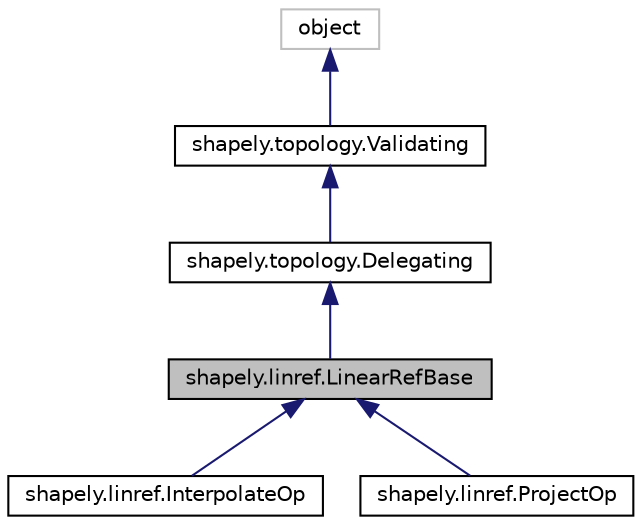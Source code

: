 digraph "shapely.linref.LinearRefBase"
{
 // LATEX_PDF_SIZE
  edge [fontname="Helvetica",fontsize="10",labelfontname="Helvetica",labelfontsize="10"];
  node [fontname="Helvetica",fontsize="10",shape=record];
  Node1 [label="shapely.linref.LinearRefBase",height=0.2,width=0.4,color="black", fillcolor="grey75", style="filled", fontcolor="black",tooltip=" "];
  Node2 -> Node1 [dir="back",color="midnightblue",fontsize="10",style="solid"];
  Node2 [label="shapely.topology.Delegating",height=0.2,width=0.4,color="black", fillcolor="white", style="filled",URL="$classshapely_1_1topology_1_1_delegating.html",tooltip=" "];
  Node3 -> Node2 [dir="back",color="midnightblue",fontsize="10",style="solid"];
  Node3 [label="shapely.topology.Validating",height=0.2,width=0.4,color="black", fillcolor="white", style="filled",URL="$classshapely_1_1topology_1_1_validating.html",tooltip=" "];
  Node4 -> Node3 [dir="back",color="midnightblue",fontsize="10",style="solid"];
  Node4 [label="object",height=0.2,width=0.4,color="grey75", fillcolor="white", style="filled",tooltip=" "];
  Node1 -> Node5 [dir="back",color="midnightblue",fontsize="10",style="solid"];
  Node5 [label="shapely.linref.InterpolateOp",height=0.2,width=0.4,color="black", fillcolor="white", style="filled",URL="$classshapely_1_1linref_1_1_interpolate_op.html",tooltip=" "];
  Node1 -> Node6 [dir="back",color="midnightblue",fontsize="10",style="solid"];
  Node6 [label="shapely.linref.ProjectOp",height=0.2,width=0.4,color="black", fillcolor="white", style="filled",URL="$classshapely_1_1linref_1_1_project_op.html",tooltip=" "];
}
